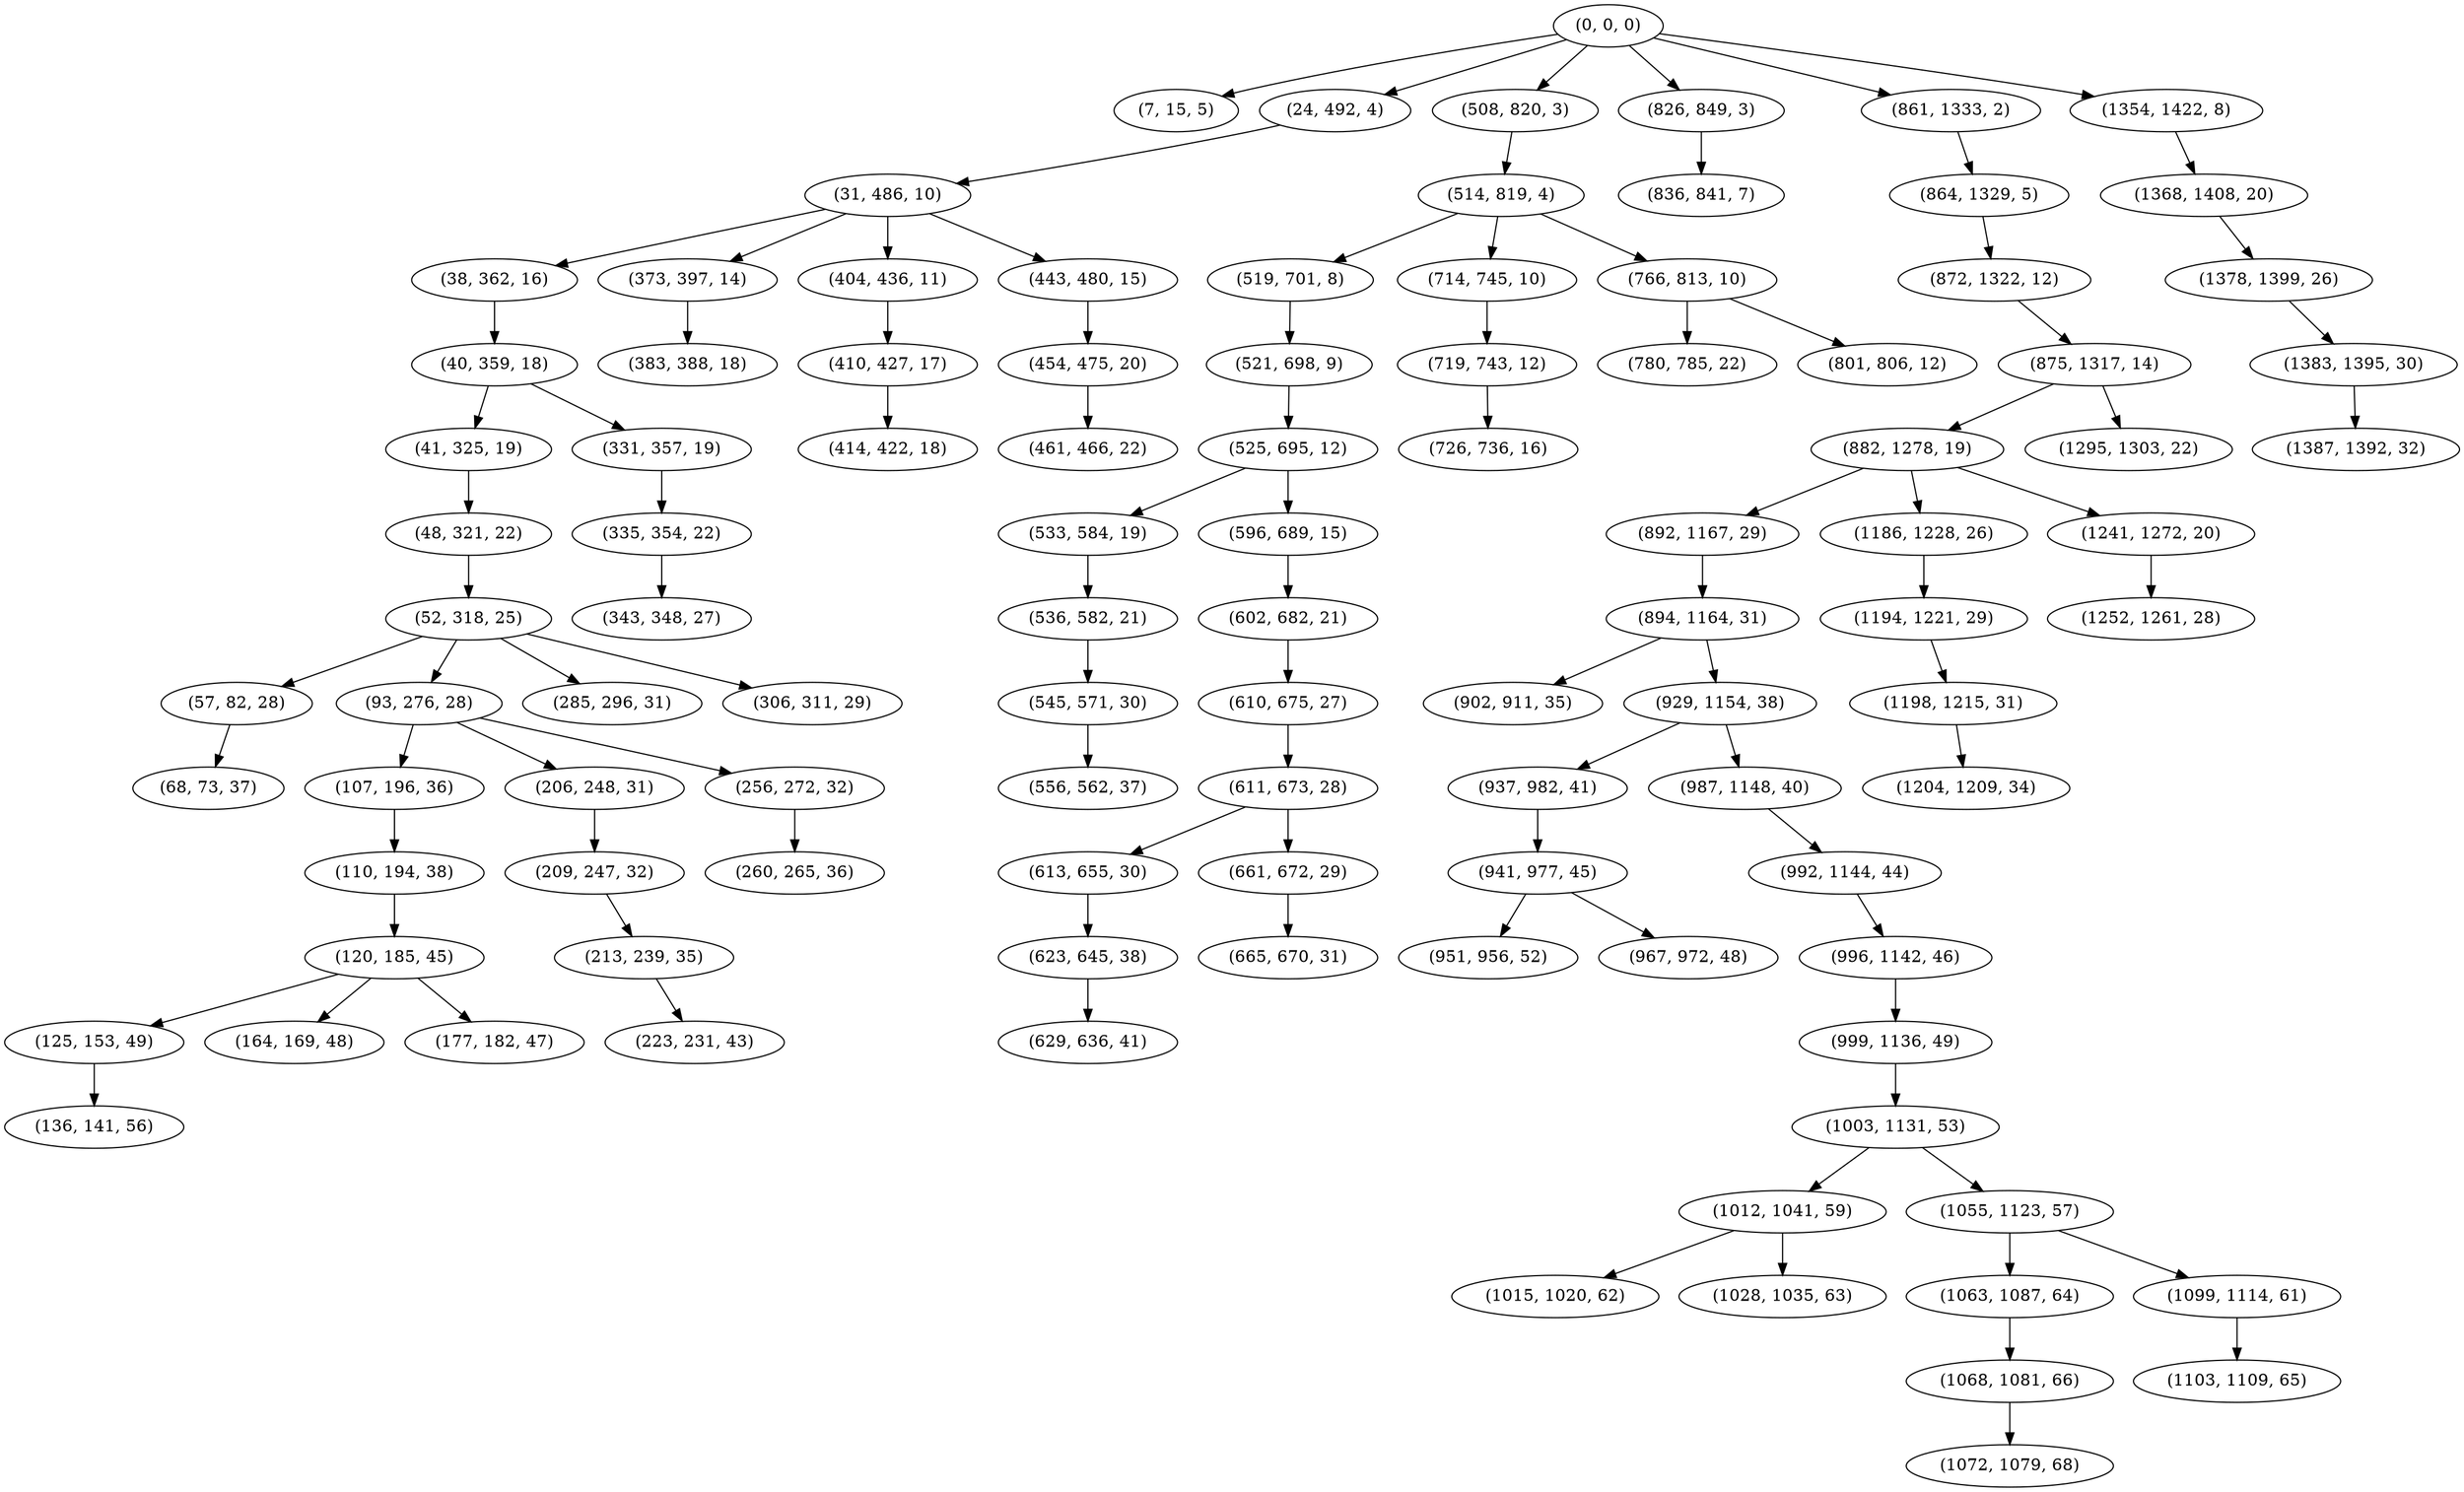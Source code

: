 digraph tree {
    "(0, 0, 0)";
    "(7, 15, 5)";
    "(24, 492, 4)";
    "(31, 486, 10)";
    "(38, 362, 16)";
    "(40, 359, 18)";
    "(41, 325, 19)";
    "(48, 321, 22)";
    "(52, 318, 25)";
    "(57, 82, 28)";
    "(68, 73, 37)";
    "(93, 276, 28)";
    "(107, 196, 36)";
    "(110, 194, 38)";
    "(120, 185, 45)";
    "(125, 153, 49)";
    "(136, 141, 56)";
    "(164, 169, 48)";
    "(177, 182, 47)";
    "(206, 248, 31)";
    "(209, 247, 32)";
    "(213, 239, 35)";
    "(223, 231, 43)";
    "(256, 272, 32)";
    "(260, 265, 36)";
    "(285, 296, 31)";
    "(306, 311, 29)";
    "(331, 357, 19)";
    "(335, 354, 22)";
    "(343, 348, 27)";
    "(373, 397, 14)";
    "(383, 388, 18)";
    "(404, 436, 11)";
    "(410, 427, 17)";
    "(414, 422, 18)";
    "(443, 480, 15)";
    "(454, 475, 20)";
    "(461, 466, 22)";
    "(508, 820, 3)";
    "(514, 819, 4)";
    "(519, 701, 8)";
    "(521, 698, 9)";
    "(525, 695, 12)";
    "(533, 584, 19)";
    "(536, 582, 21)";
    "(545, 571, 30)";
    "(556, 562, 37)";
    "(596, 689, 15)";
    "(602, 682, 21)";
    "(610, 675, 27)";
    "(611, 673, 28)";
    "(613, 655, 30)";
    "(623, 645, 38)";
    "(629, 636, 41)";
    "(661, 672, 29)";
    "(665, 670, 31)";
    "(714, 745, 10)";
    "(719, 743, 12)";
    "(726, 736, 16)";
    "(766, 813, 10)";
    "(780, 785, 22)";
    "(801, 806, 12)";
    "(826, 849, 3)";
    "(836, 841, 7)";
    "(861, 1333, 2)";
    "(864, 1329, 5)";
    "(872, 1322, 12)";
    "(875, 1317, 14)";
    "(882, 1278, 19)";
    "(892, 1167, 29)";
    "(894, 1164, 31)";
    "(902, 911, 35)";
    "(929, 1154, 38)";
    "(937, 982, 41)";
    "(941, 977, 45)";
    "(951, 956, 52)";
    "(967, 972, 48)";
    "(987, 1148, 40)";
    "(992, 1144, 44)";
    "(996, 1142, 46)";
    "(999, 1136, 49)";
    "(1003, 1131, 53)";
    "(1012, 1041, 59)";
    "(1015, 1020, 62)";
    "(1028, 1035, 63)";
    "(1055, 1123, 57)";
    "(1063, 1087, 64)";
    "(1068, 1081, 66)";
    "(1072, 1079, 68)";
    "(1099, 1114, 61)";
    "(1103, 1109, 65)";
    "(1186, 1228, 26)";
    "(1194, 1221, 29)";
    "(1198, 1215, 31)";
    "(1204, 1209, 34)";
    "(1241, 1272, 20)";
    "(1252, 1261, 28)";
    "(1295, 1303, 22)";
    "(1354, 1422, 8)";
    "(1368, 1408, 20)";
    "(1378, 1399, 26)";
    "(1383, 1395, 30)";
    "(1387, 1392, 32)";
    "(0, 0, 0)" -> "(7, 15, 5)";
    "(0, 0, 0)" -> "(24, 492, 4)";
    "(0, 0, 0)" -> "(508, 820, 3)";
    "(0, 0, 0)" -> "(826, 849, 3)";
    "(0, 0, 0)" -> "(861, 1333, 2)";
    "(0, 0, 0)" -> "(1354, 1422, 8)";
    "(24, 492, 4)" -> "(31, 486, 10)";
    "(31, 486, 10)" -> "(38, 362, 16)";
    "(31, 486, 10)" -> "(373, 397, 14)";
    "(31, 486, 10)" -> "(404, 436, 11)";
    "(31, 486, 10)" -> "(443, 480, 15)";
    "(38, 362, 16)" -> "(40, 359, 18)";
    "(40, 359, 18)" -> "(41, 325, 19)";
    "(40, 359, 18)" -> "(331, 357, 19)";
    "(41, 325, 19)" -> "(48, 321, 22)";
    "(48, 321, 22)" -> "(52, 318, 25)";
    "(52, 318, 25)" -> "(57, 82, 28)";
    "(52, 318, 25)" -> "(93, 276, 28)";
    "(52, 318, 25)" -> "(285, 296, 31)";
    "(52, 318, 25)" -> "(306, 311, 29)";
    "(57, 82, 28)" -> "(68, 73, 37)";
    "(93, 276, 28)" -> "(107, 196, 36)";
    "(93, 276, 28)" -> "(206, 248, 31)";
    "(93, 276, 28)" -> "(256, 272, 32)";
    "(107, 196, 36)" -> "(110, 194, 38)";
    "(110, 194, 38)" -> "(120, 185, 45)";
    "(120, 185, 45)" -> "(125, 153, 49)";
    "(120, 185, 45)" -> "(164, 169, 48)";
    "(120, 185, 45)" -> "(177, 182, 47)";
    "(125, 153, 49)" -> "(136, 141, 56)";
    "(206, 248, 31)" -> "(209, 247, 32)";
    "(209, 247, 32)" -> "(213, 239, 35)";
    "(213, 239, 35)" -> "(223, 231, 43)";
    "(256, 272, 32)" -> "(260, 265, 36)";
    "(331, 357, 19)" -> "(335, 354, 22)";
    "(335, 354, 22)" -> "(343, 348, 27)";
    "(373, 397, 14)" -> "(383, 388, 18)";
    "(404, 436, 11)" -> "(410, 427, 17)";
    "(410, 427, 17)" -> "(414, 422, 18)";
    "(443, 480, 15)" -> "(454, 475, 20)";
    "(454, 475, 20)" -> "(461, 466, 22)";
    "(508, 820, 3)" -> "(514, 819, 4)";
    "(514, 819, 4)" -> "(519, 701, 8)";
    "(514, 819, 4)" -> "(714, 745, 10)";
    "(514, 819, 4)" -> "(766, 813, 10)";
    "(519, 701, 8)" -> "(521, 698, 9)";
    "(521, 698, 9)" -> "(525, 695, 12)";
    "(525, 695, 12)" -> "(533, 584, 19)";
    "(525, 695, 12)" -> "(596, 689, 15)";
    "(533, 584, 19)" -> "(536, 582, 21)";
    "(536, 582, 21)" -> "(545, 571, 30)";
    "(545, 571, 30)" -> "(556, 562, 37)";
    "(596, 689, 15)" -> "(602, 682, 21)";
    "(602, 682, 21)" -> "(610, 675, 27)";
    "(610, 675, 27)" -> "(611, 673, 28)";
    "(611, 673, 28)" -> "(613, 655, 30)";
    "(611, 673, 28)" -> "(661, 672, 29)";
    "(613, 655, 30)" -> "(623, 645, 38)";
    "(623, 645, 38)" -> "(629, 636, 41)";
    "(661, 672, 29)" -> "(665, 670, 31)";
    "(714, 745, 10)" -> "(719, 743, 12)";
    "(719, 743, 12)" -> "(726, 736, 16)";
    "(766, 813, 10)" -> "(780, 785, 22)";
    "(766, 813, 10)" -> "(801, 806, 12)";
    "(826, 849, 3)" -> "(836, 841, 7)";
    "(861, 1333, 2)" -> "(864, 1329, 5)";
    "(864, 1329, 5)" -> "(872, 1322, 12)";
    "(872, 1322, 12)" -> "(875, 1317, 14)";
    "(875, 1317, 14)" -> "(882, 1278, 19)";
    "(875, 1317, 14)" -> "(1295, 1303, 22)";
    "(882, 1278, 19)" -> "(892, 1167, 29)";
    "(882, 1278, 19)" -> "(1186, 1228, 26)";
    "(882, 1278, 19)" -> "(1241, 1272, 20)";
    "(892, 1167, 29)" -> "(894, 1164, 31)";
    "(894, 1164, 31)" -> "(902, 911, 35)";
    "(894, 1164, 31)" -> "(929, 1154, 38)";
    "(929, 1154, 38)" -> "(937, 982, 41)";
    "(929, 1154, 38)" -> "(987, 1148, 40)";
    "(937, 982, 41)" -> "(941, 977, 45)";
    "(941, 977, 45)" -> "(951, 956, 52)";
    "(941, 977, 45)" -> "(967, 972, 48)";
    "(987, 1148, 40)" -> "(992, 1144, 44)";
    "(992, 1144, 44)" -> "(996, 1142, 46)";
    "(996, 1142, 46)" -> "(999, 1136, 49)";
    "(999, 1136, 49)" -> "(1003, 1131, 53)";
    "(1003, 1131, 53)" -> "(1012, 1041, 59)";
    "(1003, 1131, 53)" -> "(1055, 1123, 57)";
    "(1012, 1041, 59)" -> "(1015, 1020, 62)";
    "(1012, 1041, 59)" -> "(1028, 1035, 63)";
    "(1055, 1123, 57)" -> "(1063, 1087, 64)";
    "(1055, 1123, 57)" -> "(1099, 1114, 61)";
    "(1063, 1087, 64)" -> "(1068, 1081, 66)";
    "(1068, 1081, 66)" -> "(1072, 1079, 68)";
    "(1099, 1114, 61)" -> "(1103, 1109, 65)";
    "(1186, 1228, 26)" -> "(1194, 1221, 29)";
    "(1194, 1221, 29)" -> "(1198, 1215, 31)";
    "(1198, 1215, 31)" -> "(1204, 1209, 34)";
    "(1241, 1272, 20)" -> "(1252, 1261, 28)";
    "(1354, 1422, 8)" -> "(1368, 1408, 20)";
    "(1368, 1408, 20)" -> "(1378, 1399, 26)";
    "(1378, 1399, 26)" -> "(1383, 1395, 30)";
    "(1383, 1395, 30)" -> "(1387, 1392, 32)";
}
